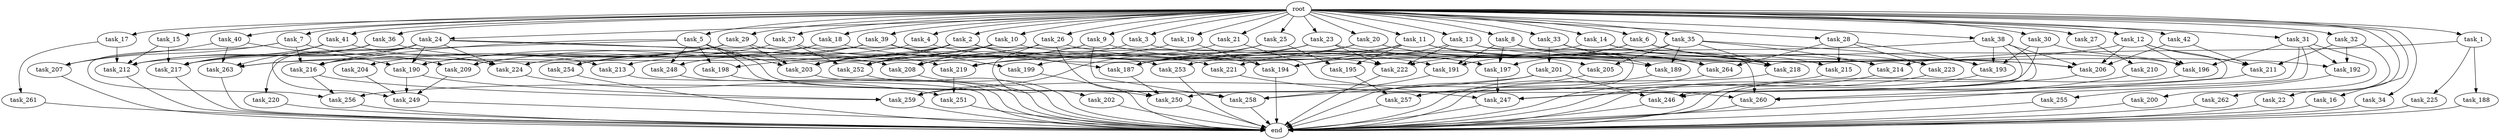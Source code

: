 digraph G {
  task_217 [size="1236950581.248000"];
  task_12 [size="2.048000"];
  task_199 [size="343597383.680000"];
  task_36 [size="2.048000"];
  task_253 [size="1666447310.848000"];
  task_42 [size="2.048000"];
  task_19 [size="2.048000"];
  task_249 [size="1357209665.536000"];
  task_196 [size="4690104287.232000"];
  root [size="0.000000"];
  task_10 [size="2.048000"];
  task_18 [size="2.048000"];
  task_248 [size="137438953.472000"];
  task_189 [size="2250562863.104000"];
  task_4 [size="2.048000"];
  task_259 [size="2662879723.520000"];
  task_260 [size="3401614098.432000"];
  task_33 [size="2.048000"];
  task_22 [size="2.048000"];
  task_221 [size="584115552.256000"];
  task_205 [size="2233382993.920000"];
  task_15 [size="2.048000"];
  task_5 [size="2.048000"];
  end [size="0.000000"];
  task_264 [size="1855425871.872000"];
  task_206 [size="2800318676.992000"];
  task_246 [size="3951369912.320000"];
  task_218 [size="5102421147.648000"];
  task_14 [size="2.048000"];
  task_256 [size="2284922601.472000"];
  task_21 [size="2.048000"];
  task_38 [size="2.048000"];
  task_252 [size="5377299054.592000"];
  task_16 [size="2.048000"];
  task_7 [size="2.048000"];
  task_24 [size="2.048000"];
  task_27 [size="2.048000"];
  task_203 [size="4861902979.072001"];
  task_225 [size="841813590.016000"];
  task_211 [size="704374636.544000"];
  task_26 [size="2.048000"];
  task_30 [size="2.048000"];
  task_34 [size="2.048000"];
  task_209 [size="2491081031.680000"];
  task_254 [size="1546188226.560000"];
  task_224 [size="1735166787.584000"];
  task_39 [size="2.048000"];
  task_213 [size="1271310319.616000"];
  task_200 [size="1717986918.400000"];
  task_214 [size="3075196583.936000"];
  task_197 [size="4827543240.704000"];
  task_215 [size="584115552.256000"];
  task_255 [size="68719476.736000"];
  task_223 [size="429496729.600000"];
  task_192 [size="2834678415.360000"];
  task_204 [size="1391569403.904000"];
  task_222 [size="3521873182.720000"];
  task_201 [size="429496729.600000"];
  task_220 [size="274877906.944000"];
  task_31 [size="2.048000"];
  task_258 [size="2731599200.256000"];
  task_193 [size="3487513444.352000"];
  task_194 [size="2439541424.128000"];
  task_2 [size="2.048000"];
  task_41 [size="2.048000"];
  task_216 [size="1580547964.928000"];
  task_23 [size="2.048000"];
  task_3 [size="2.048000"];
  task_187 [size="3831110828.032000"];
  task_40 [size="2.048000"];
  task_262 [size="274877906.944000"];
  task_8 [size="2.048000"];
  task_219 [size="2989297238.016000"];
  task_191 [size="3865470566.400000"];
  task_212 [size="1666447310.848000"];
  task_261 [size="618475290.624000"];
  task_25 [size="2.048000"];
  task_198 [size="910533066.752000"];
  task_28 [size="2.048000"];
  task_35 [size="2.048000"];
  task_190 [size="4552665333.760000"];
  task_6 [size="2.048000"];
  task_207 [size="1460288880.640000"];
  task_32 [size="2.048000"];
  task_257 [size="5153960755.200000"];
  task_20 [size="2.048000"];
  task_251 [size="2559800508.416000"];
  task_9 [size="2.048000"];
  task_37 [size="2.048000"];
  task_1 [size="2.048000"];
  task_188 [size="841813590.016000"];
  task_195 [size="1683627180.032000"];
  task_17 [size="2.048000"];
  task_250 [size="3728031612.928000"];
  task_263 [size="3693671874.560000"];
  task_202 [size="1717986918.400000"];
  task_29 [size="2.048000"];
  task_247 [size="3264175144.960000"];
  task_13 [size="2.048000"];
  task_208 [size="2147483648.000000"];
  task_11 [size="2.048000"];
  task_210 [size="1099511627.776000"];

  task_217 -> end [size="1.000000"];
  task_12 -> task_206 [size="75497472.000000"];
  task_12 -> task_196 [size="75497472.000000"];
  task_12 -> task_208 [size="75497472.000000"];
  task_12 -> task_260 [size="75497472.000000"];
  task_12 -> task_211 [size="75497472.000000"];
  task_199 -> end [size="1.000000"];
  task_36 -> task_249 [size="209715200.000000"];
  task_36 -> task_213 [size="209715200.000000"];
  task_36 -> task_212 [size="209715200.000000"];
  task_253 -> end [size="1.000000"];
  task_42 -> task_206 [size="134217728.000000"];
  task_42 -> task_211 [size="134217728.000000"];
  task_19 -> task_194 [size="209715200.000000"];
  task_19 -> task_219 [size="209715200.000000"];
  task_249 -> end [size="1.000000"];
  task_196 -> end [size="1.000000"];
  root -> task_12 [size="1.000000"];
  root -> task_35 [size="1.000000"];
  root -> task_14 [size="1.000000"];
  root -> task_36 [size="1.000000"];
  root -> task_37 [size="1.000000"];
  root -> task_6 [size="1.000000"];
  root -> task_32 [size="1.000000"];
  root -> task_38 [size="1.000000"];
  root -> task_42 [size="1.000000"];
  root -> task_19 [size="1.000000"];
  root -> task_13 [size="1.000000"];
  root -> task_20 [size="1.000000"];
  root -> task_16 [size="1.000000"];
  root -> task_9 [size="1.000000"];
  root -> task_31 [size="1.000000"];
  root -> task_10 [size="1.000000"];
  root -> task_1 [size="1.000000"];
  root -> task_18 [size="1.000000"];
  root -> task_5 [size="1.000000"];
  root -> task_2 [size="1.000000"];
  root -> task_4 [size="1.000000"];
  root -> task_27 [size="1.000000"];
  root -> task_41 [size="1.000000"];
  root -> task_11 [size="1.000000"];
  root -> task_23 [size="1.000000"];
  root -> task_3 [size="1.000000"];
  root -> task_26 [size="1.000000"];
  root -> task_7 [size="1.000000"];
  root -> task_40 [size="1.000000"];
  root -> task_34 [size="1.000000"];
  root -> task_17 [size="1.000000"];
  root -> task_33 [size="1.000000"];
  root -> task_15 [size="1.000000"];
  root -> task_22 [size="1.000000"];
  root -> task_29 [size="1.000000"];
  root -> task_8 [size="1.000000"];
  root -> task_30 [size="1.000000"];
  root -> task_39 [size="1.000000"];
  root -> task_25 [size="1.000000"];
  root -> task_24 [size="1.000000"];
  root -> task_21 [size="1.000000"];
  root -> task_28 [size="1.000000"];
  task_10 -> task_252 [size="838860800.000000"];
  task_10 -> task_190 [size="838860800.000000"];
  task_10 -> task_208 [size="838860800.000000"];
  task_10 -> task_218 [size="838860800.000000"];
  task_18 -> task_209 [size="75497472.000000"];
  task_18 -> task_221 [size="75497472.000000"];
  task_18 -> task_254 [size="75497472.000000"];
  task_248 -> end [size="1.000000"];
  task_189 -> task_257 [size="838860800.000000"];
  task_4 -> task_197 [size="301989888.000000"];
  task_4 -> task_216 [size="301989888.000000"];
  task_259 -> end [size="1.000000"];
  task_260 -> end [size="1.000000"];
  task_33 -> task_201 [size="209715200.000000"];
  task_33 -> task_189 [size="209715200.000000"];
  task_33 -> task_264 [size="209715200.000000"];
  task_22 -> end [size="1.000000"];
  task_221 -> task_260 [size="209715200.000000"];
  task_205 -> end [size="1.000000"];
  task_15 -> task_217 [size="134217728.000000"];
  task_15 -> task_212 [size="134217728.000000"];
  task_5 -> task_250 [size="33554432.000000"];
  task_5 -> task_216 [size="33554432.000000"];
  task_5 -> task_203 [size="33554432.000000"];
  task_5 -> task_212 [size="33554432.000000"];
  task_5 -> task_258 [size="33554432.000000"];
  task_5 -> task_248 [size="33554432.000000"];
  task_5 -> task_198 [size="33554432.000000"];
  task_264 -> end [size="1.000000"];
  task_206 -> end [size="1.000000"];
  task_246 -> end [size="1.000000"];
  task_218 -> end [size="1.000000"];
  task_14 -> task_223 [size="134217728.000000"];
  task_14 -> task_218 [size="134217728.000000"];
  task_14 -> task_253 [size="134217728.000000"];
  task_256 -> end [size="1.000000"];
  task_21 -> task_247 [size="134217728.000000"];
  task_21 -> task_199 [size="134217728.000000"];
  task_38 -> task_206 [size="411041792.000000"];
  task_38 -> task_246 [size="411041792.000000"];
  task_38 -> task_219 [size="411041792.000000"];
  task_38 -> task_193 [size="411041792.000000"];
  task_38 -> task_247 [size="411041792.000000"];
  task_252 -> end [size="1.000000"];
  task_16 -> end [size="1.000000"];
  task_7 -> task_256 [size="301989888.000000"];
  task_7 -> task_207 [size="301989888.000000"];
  task_7 -> task_216 [size="301989888.000000"];
  task_7 -> task_209 [size="301989888.000000"];
  task_24 -> task_217 [size="134217728.000000"];
  task_24 -> task_220 [size="134217728.000000"];
  task_24 -> task_216 [size="134217728.000000"];
  task_24 -> task_212 [size="134217728.000000"];
  task_24 -> task_224 [size="134217728.000000"];
  task_24 -> task_190 [size="134217728.000000"];
  task_24 -> task_208 [size="134217728.000000"];
  task_24 -> task_222 [size="134217728.000000"];
  task_27 -> task_210 [size="536870912.000000"];
  task_203 -> end [size="1.000000"];
  task_225 -> end [size="1.000000"];
  task_211 -> end [size="1.000000"];
  task_26 -> task_250 [size="838860800.000000"];
  task_26 -> task_202 [size="838860800.000000"];
  task_26 -> task_191 [size="838860800.000000"];
  task_26 -> task_209 [size="838860800.000000"];
  task_30 -> task_250 [size="536870912.000000"];
  task_30 -> task_196 [size="536870912.000000"];
  task_30 -> task_193 [size="536870912.000000"];
  task_34 -> end [size="1.000000"];
  task_209 -> task_249 [size="301989888.000000"];
  task_254 -> end [size="1.000000"];
  task_224 -> task_251 [size="838860800.000000"];
  task_39 -> task_217 [size="33554432.000000"];
  task_39 -> task_248 [size="33554432.000000"];
  task_39 -> task_194 [size="33554432.000000"];
  task_39 -> task_199 [size="33554432.000000"];
  task_213 -> end [size="1.000000"];
  task_200 -> end [size="1.000000"];
  task_214 -> end [size="1.000000"];
  task_197 -> task_247 [size="209715200.000000"];
  task_215 -> task_259 [size="679477248.000000"];
  task_255 -> end [size="1.000000"];
  task_223 -> end [size="1.000000"];
  task_192 -> task_255 [size="33554432.000000"];
  task_204 -> task_249 [size="75497472.000000"];
  task_222 -> end [size="1.000000"];
  task_201 -> task_256 [size="679477248.000000"];
  task_201 -> task_258 [size="679477248.000000"];
  task_201 -> task_246 [size="679477248.000000"];
  task_220 -> end [size="1.000000"];
  task_31 -> task_247 [size="838860800.000000"];
  task_31 -> task_196 [size="838860800.000000"];
  task_31 -> task_192 [size="838860800.000000"];
  task_31 -> task_260 [size="838860800.000000"];
  task_31 -> task_200 [size="838860800.000000"];
  task_258 -> end [size="1.000000"];
  task_193 -> end [size="1.000000"];
  task_194 -> end [size="1.000000"];
  task_2 -> task_214 [size="411041792.000000"];
  task_2 -> task_187 [size="411041792.000000"];
  task_2 -> task_263 [size="411041792.000000"];
  task_2 -> task_203 [size="411041792.000000"];
  task_2 -> task_252 [size="411041792.000000"];
  task_2 -> task_198 [size="411041792.000000"];
  task_41 -> task_217 [size="301989888.000000"];
  task_41 -> task_263 [size="301989888.000000"];
  task_41 -> task_224 [size="301989888.000000"];
  task_216 -> task_256 [size="134217728.000000"];
  task_216 -> task_259 [size="134217728.000000"];
  task_23 -> task_187 [size="838860800.000000"];
  task_23 -> task_196 [size="838860800.000000"];
  task_23 -> task_203 [size="838860800.000000"];
  task_23 -> task_222 [size="838860800.000000"];
  task_3 -> task_252 [size="536870912.000000"];
  task_3 -> task_197 [size="536870912.000000"];
  task_187 -> task_250 [size="411041792.000000"];
  task_40 -> task_190 [size="411041792.000000"];
  task_40 -> task_207 [size="411041792.000000"];
  task_40 -> task_263 [size="411041792.000000"];
  task_262 -> end [size="1.000000"];
  task_8 -> task_197 [size="838860800.000000"];
  task_8 -> task_257 [size="838860800.000000"];
  task_8 -> task_191 [size="838860800.000000"];
  task_8 -> task_218 [size="838860800.000000"];
  task_219 -> task_251 [size="411041792.000000"];
  task_191 -> task_258 [size="209715200.000000"];
  task_212 -> end [size="1.000000"];
  task_261 -> end [size="1.000000"];
  task_25 -> task_187 [size="411041792.000000"];
  task_25 -> task_195 [size="411041792.000000"];
  task_25 -> task_259 [size="411041792.000000"];
  task_198 -> end [size="1.000000"];
  task_28 -> task_223 [size="75497472.000000"];
  task_28 -> task_215 [size="75497472.000000"];
  task_28 -> task_264 [size="75497472.000000"];
  task_28 -> task_193 [size="75497472.000000"];
  task_35 -> task_214 [size="679477248.000000"];
  task_35 -> task_197 [size="679477248.000000"];
  task_35 -> task_218 [size="679477248.000000"];
  task_35 -> task_205 [size="679477248.000000"];
  task_35 -> task_189 [size="679477248.000000"];
  task_35 -> task_193 [size="679477248.000000"];
  task_190 -> task_249 [size="75497472.000000"];
  task_190 -> task_259 [size="75497472.000000"];
  task_6 -> task_215 [size="209715200.000000"];
  task_6 -> task_206 [size="209715200.000000"];
  task_6 -> task_191 [size="209715200.000000"];
  task_6 -> task_222 [size="209715200.000000"];
  task_207 -> end [size="1.000000"];
  task_32 -> task_262 [size="134217728.000000"];
  task_32 -> task_192 [size="134217728.000000"];
  task_32 -> task_211 [size="134217728.000000"];
  task_257 -> end [size="1.000000"];
  task_20 -> task_187 [size="209715200.000000"];
  task_20 -> task_189 [size="209715200.000000"];
  task_20 -> task_221 [size="209715200.000000"];
  task_20 -> task_264 [size="209715200.000000"];
  task_251 -> end [size="1.000000"];
  task_9 -> task_205 [size="411041792.000000"];
  task_9 -> task_258 [size="411041792.000000"];
  task_9 -> task_213 [size="411041792.000000"];
  task_9 -> task_203 [size="411041792.000000"];
  task_37 -> task_252 [size="838860800.000000"];
  task_37 -> task_190 [size="838860800.000000"];
  task_37 -> task_219 [size="838860800.000000"];
  task_1 -> task_214 [size="411041792.000000"];
  task_1 -> task_225 [size="411041792.000000"];
  task_1 -> task_188 [size="411041792.000000"];
  task_188 -> end [size="1.000000"];
  task_195 -> task_257 [size="838860800.000000"];
  task_17 -> task_261 [size="301989888.000000"];
  task_17 -> task_212 [size="301989888.000000"];
  task_250 -> end [size="1.000000"];
  task_263 -> end [size="1.000000"];
  task_202 -> end [size="1.000000"];
  task_29 -> task_263 [size="679477248.000000"];
  task_29 -> task_253 [size="679477248.000000"];
  task_29 -> task_203 [size="679477248.000000"];
  task_29 -> task_204 [size="679477248.000000"];
  task_29 -> task_254 [size="679477248.000000"];
  task_247 -> end [size="1.000000"];
  task_13 -> task_206 [size="536870912.000000"];
  task_13 -> task_194 [size="536870912.000000"];
  task_13 -> task_260 [size="536870912.000000"];
  task_13 -> task_222 [size="536870912.000000"];
  task_208 -> end [size="1.000000"];
  task_11 -> task_194 [size="411041792.000000"];
  task_11 -> task_192 [size="411041792.000000"];
  task_11 -> task_195 [size="411041792.000000"];
  task_11 -> task_264 [size="411041792.000000"];
  task_11 -> task_224 [size="411041792.000000"];
  task_210 -> task_246 [size="838860800.000000"];
}
